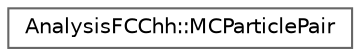 digraph "Graphical Class Hierarchy"
{
 // LATEX_PDF_SIZE
  bgcolor="transparent";
  edge [fontname=Helvetica,fontsize=10,labelfontname=Helvetica,labelfontsize=10];
  node [fontname=Helvetica,fontsize=10,shape=box,height=0.2,width=0.4];
  rankdir="LR";
  Node0 [id="Node000000",label="AnalysisFCChh::MCParticlePair",height=0.2,width=0.4,color="grey40", fillcolor="white", style="filled",URL="$structAnalysisFCChh_1_1MCParticlePair.html",tooltip=" "];
}
